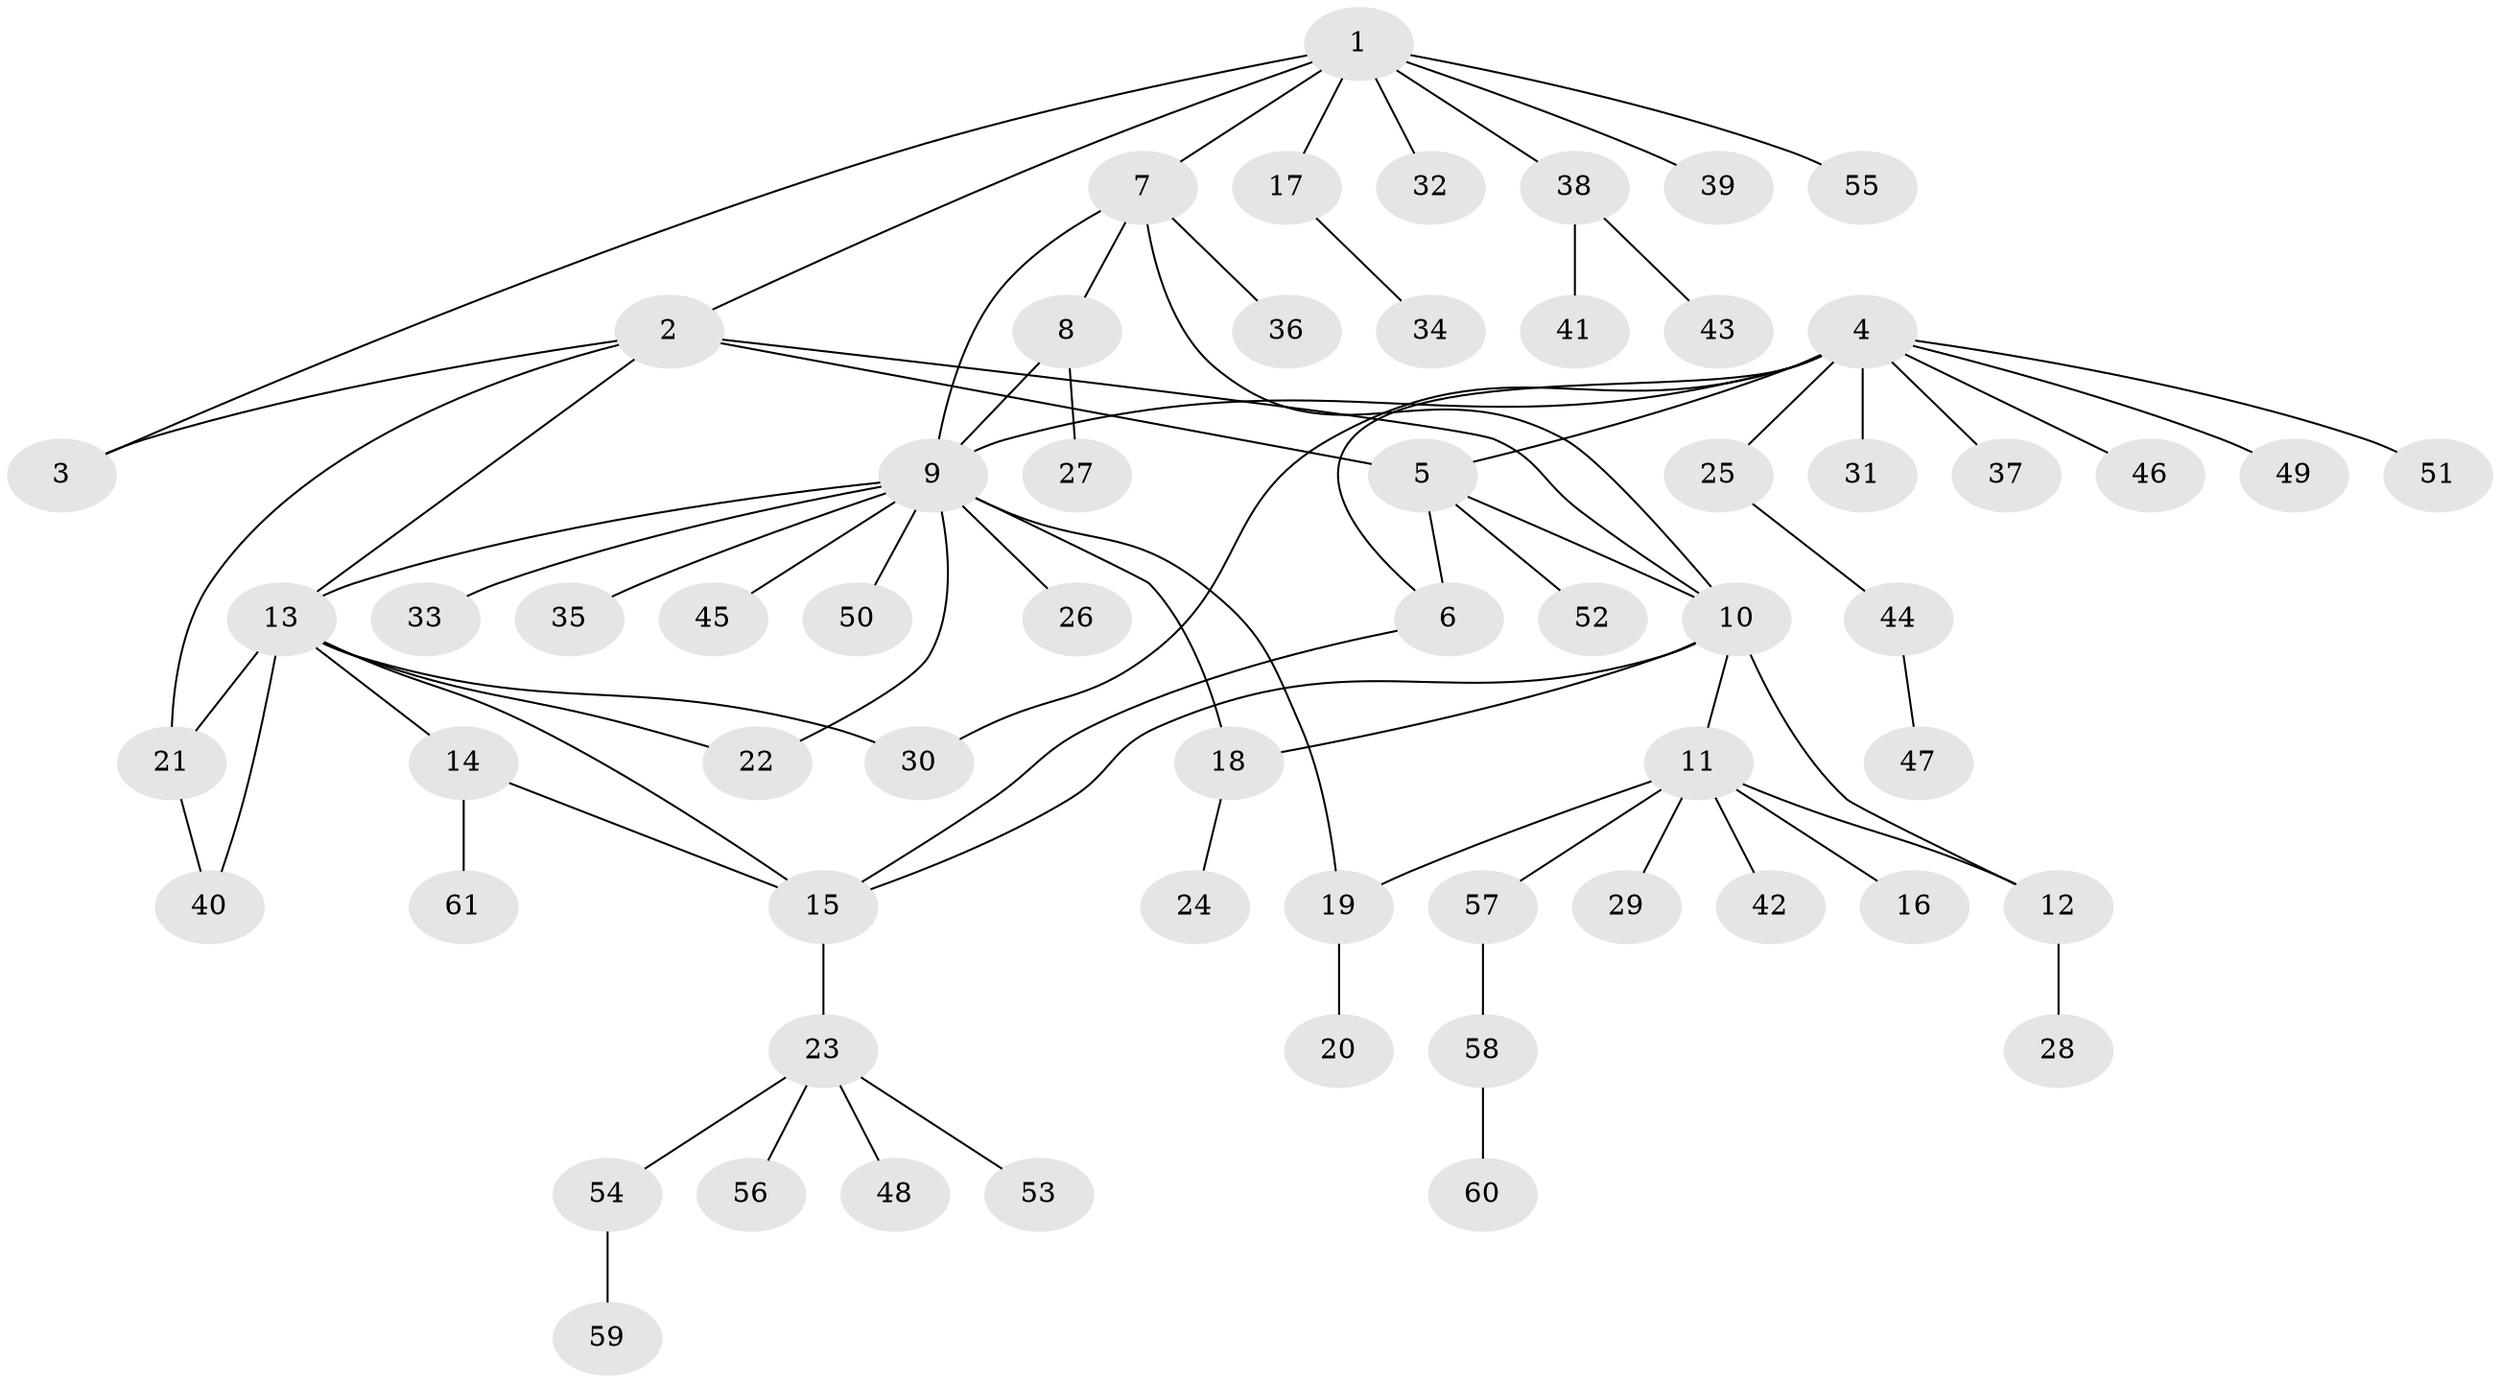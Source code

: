 // coarse degree distribution, {7: 0.046511627906976744, 5: 0.046511627906976744, 2: 0.23255813953488372, 4: 0.06976744186046512, 9: 0.023255813953488372, 3: 0.046511627906976744, 11: 0.023255813953488372, 6: 0.046511627906976744, 1: 0.46511627906976744}
// Generated by graph-tools (version 1.1) at 2025/52/03/04/25 22:52:10]
// undirected, 61 vertices, 77 edges
graph export_dot {
  node [color=gray90,style=filled];
  1;
  2;
  3;
  4;
  5;
  6;
  7;
  8;
  9;
  10;
  11;
  12;
  13;
  14;
  15;
  16;
  17;
  18;
  19;
  20;
  21;
  22;
  23;
  24;
  25;
  26;
  27;
  28;
  29;
  30;
  31;
  32;
  33;
  34;
  35;
  36;
  37;
  38;
  39;
  40;
  41;
  42;
  43;
  44;
  45;
  46;
  47;
  48;
  49;
  50;
  51;
  52;
  53;
  54;
  55;
  56;
  57;
  58;
  59;
  60;
  61;
  1 -- 2;
  1 -- 3;
  1 -- 7;
  1 -- 17;
  1 -- 32;
  1 -- 38;
  1 -- 39;
  1 -- 55;
  2 -- 3;
  2 -- 5;
  2 -- 10;
  2 -- 13;
  2 -- 21;
  4 -- 5;
  4 -- 6;
  4 -- 9;
  4 -- 25;
  4 -- 30;
  4 -- 31;
  4 -- 37;
  4 -- 46;
  4 -- 49;
  4 -- 51;
  5 -- 6;
  5 -- 10;
  5 -- 52;
  6 -- 15;
  7 -- 8;
  7 -- 9;
  7 -- 10;
  7 -- 36;
  8 -- 9;
  8 -- 27;
  9 -- 13;
  9 -- 18;
  9 -- 19;
  9 -- 22;
  9 -- 26;
  9 -- 33;
  9 -- 35;
  9 -- 45;
  9 -- 50;
  10 -- 11;
  10 -- 12;
  10 -- 15;
  10 -- 18;
  11 -- 12;
  11 -- 16;
  11 -- 19;
  11 -- 29;
  11 -- 42;
  11 -- 57;
  12 -- 28;
  13 -- 14;
  13 -- 15;
  13 -- 21;
  13 -- 22;
  13 -- 30;
  13 -- 40;
  14 -- 15;
  14 -- 61;
  15 -- 23;
  17 -- 34;
  18 -- 24;
  19 -- 20;
  21 -- 40;
  23 -- 48;
  23 -- 53;
  23 -- 54;
  23 -- 56;
  25 -- 44;
  38 -- 41;
  38 -- 43;
  44 -- 47;
  54 -- 59;
  57 -- 58;
  58 -- 60;
}
